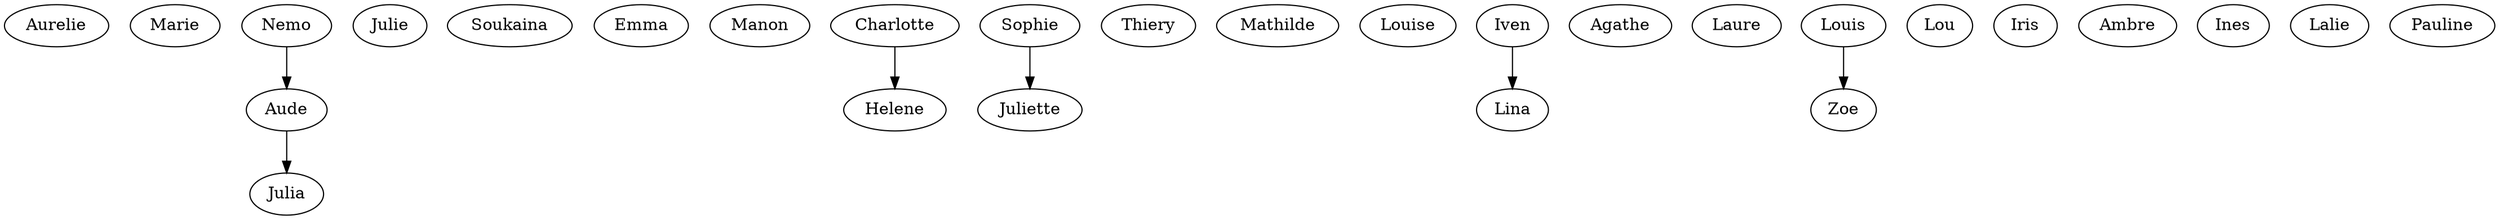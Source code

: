 strict digraph G {
  Aurelie;
  Marie;
  Aude;
  Julie;
  Soukaina;
  Nemo;
  Emma;
  Manon;
  Charlotte;
  Charlotte;
  Juliette;
  Thiery;
  Juliette;
  Sophie;
  Mathilde;
  Louise;
  Helene;
  Helene;
  Iven;
  Lina;
  Agathe;
  Juliette;
  Soukaina;
  Laure;
  Louis;
  Lou;
  Sophie;
  Iris;
  Zoe;
  Ambre;
  Julia;
  Aude;
  Ines;
  Emma;
  Zoe;
  Juliette;
  Agathe;
  Aude;
  Lalie;
  Aude;
  Zoe;
  Pauline;
  Nemo -> Aude;
  Charlotte -> Helene;
  Sophie -> Juliette;
  Iven -> Lina;
  Louis -> Zoe;
  Aude -> Julia;
}
